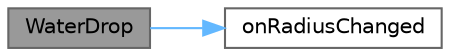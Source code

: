 digraph "WaterDrop"
{
 // LATEX_PDF_SIZE
  bgcolor="transparent";
  edge [fontname=Helvetica,fontsize=10,labelfontname=Helvetica,labelfontsize=10];
  node [fontname=Helvetica,fontsize=10,shape=box,height=0.2,width=0.4];
  rankdir="LR";
  Node1 [id="Node000001",label="WaterDrop",height=0.2,width=0.4,color="gray40", fillcolor="grey60", style="filled", fontcolor="black",tooltip="构造函数，初始化水滴动画控件"];
  Node1 -> Node2 [id="edge1_Node000001_Node000002",color="steelblue1",style="solid",tooltip=" "];
  Node2 [id="Node000002",label="onRadiusChanged",height=0.2,width=0.4,color="grey40", fillcolor="white", style="filled",URL="$class_water_drop.html#a3c0621f2aabc4cd02b71a6fbce5e8394",tooltip="处理动画半径变化"];
}

